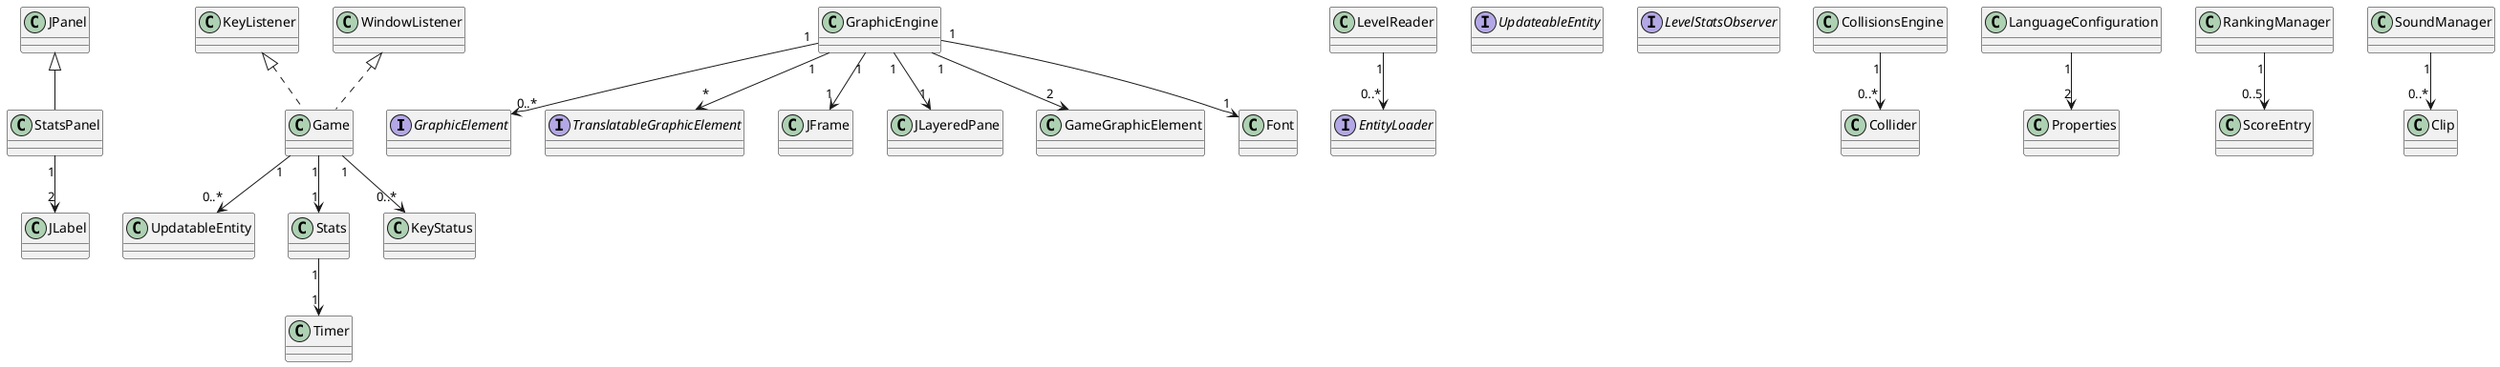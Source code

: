 @startuml Game

interface GraphicElement
interface TranslatableGraphicElement
interface EntityLoader
interface UpdateableEntity
interface LevelStatsObserver

Game .u.|> WindowListener
Game .u.|> KeyListener
Game "1" --> "0..*" UpdatableEntity
Game "1" --> "1" Stats
Game "1" --> "0..*" KeyStatus

CollisionsEngine "1" --> "0..*" Collider

GraphicEngine "1" --> "1" JFrame
GraphicEngine "1" --> "1" JLayeredPane
GraphicEngine "1" --> "0..*" GraphicElement
GraphicEngine "1" --> "*" TranslatableGraphicElement
GraphicEngine "1" --> "2" GameGraphicElement
GraphicEngine "1" --> "1" Font

LanguageConfiguration "1" --> "2" Properties

LevelReader "1" --> "0..*" EntityLoader

RankingManager "1" --> "0..5" ScoreEntry

SoundManager "1" --> "0..*" Clip

Stats "1" --> "1" Timer

StatsPanel -u-|> JPanel
StatsPanel "1" --> "2" JLabel

@enduml
